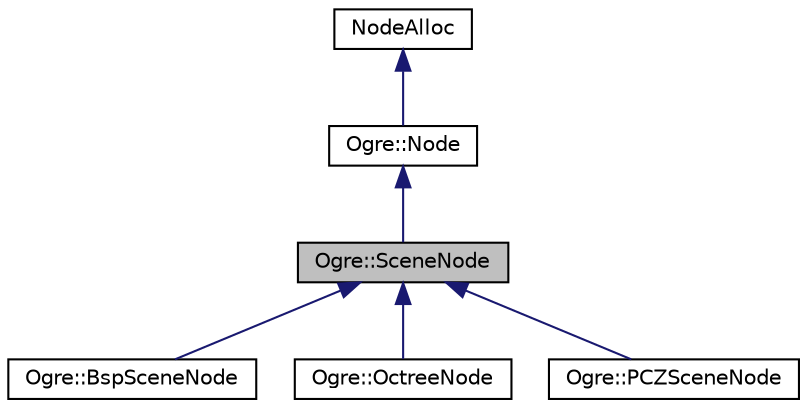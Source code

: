 digraph "Ogre::SceneNode"
{
  bgcolor="transparent";
  edge [fontname="Helvetica",fontsize="10",labelfontname="Helvetica",labelfontsize="10"];
  node [fontname="Helvetica",fontsize="10",shape=record];
  Node0 [label="Ogre::SceneNode",height=0.2,width=0.4,color="black", fillcolor="grey75", style="filled", fontcolor="black"];
  Node1 -> Node0 [dir="back",color="midnightblue",fontsize="10",style="solid",fontname="Helvetica"];
  Node1 [label="Ogre::Node",height=0.2,width=0.4,color="black",URL="$class_ogre_1_1_node.html",tooltip="Class representing a general-purpose node an articulated scene graph. "];
  Node2 -> Node1 [dir="back",color="midnightblue",fontsize="10",style="solid",fontname="Helvetica"];
  Node2 [label="NodeAlloc",height=0.2,width=0.4,color="black",URL="$class_ogre_1_1_allocated_object.html"];
  Node0 -> Node3 [dir="back",color="midnightblue",fontsize="10",style="solid",fontname="Helvetica"];
  Node3 [label="Ogre::BspSceneNode",height=0.2,width=0.4,color="black",URL="$class_ogre_1_1_bsp_scene_node.html",tooltip="Specialisation of SceneNode for the BspSceneManager. "];
  Node0 -> Node4 [dir="back",color="midnightblue",fontsize="10",style="solid",fontname="Helvetica"];
  Node4 [label="Ogre::OctreeNode",height=0.2,width=0.4,color="black",URL="$class_ogre_1_1_octree_node.html",tooltip="Specialized SceneNode that is customized for working within an Octree. "];
  Node0 -> Node5 [dir="back",color="midnightblue",fontsize="10",style="solid",fontname="Helvetica"];
  Node5 [label="Ogre::PCZSceneNode",height=0.2,width=0.4,color="black",URL="$class_ogre_1_1_p_c_z_scene_node.html"];
}
